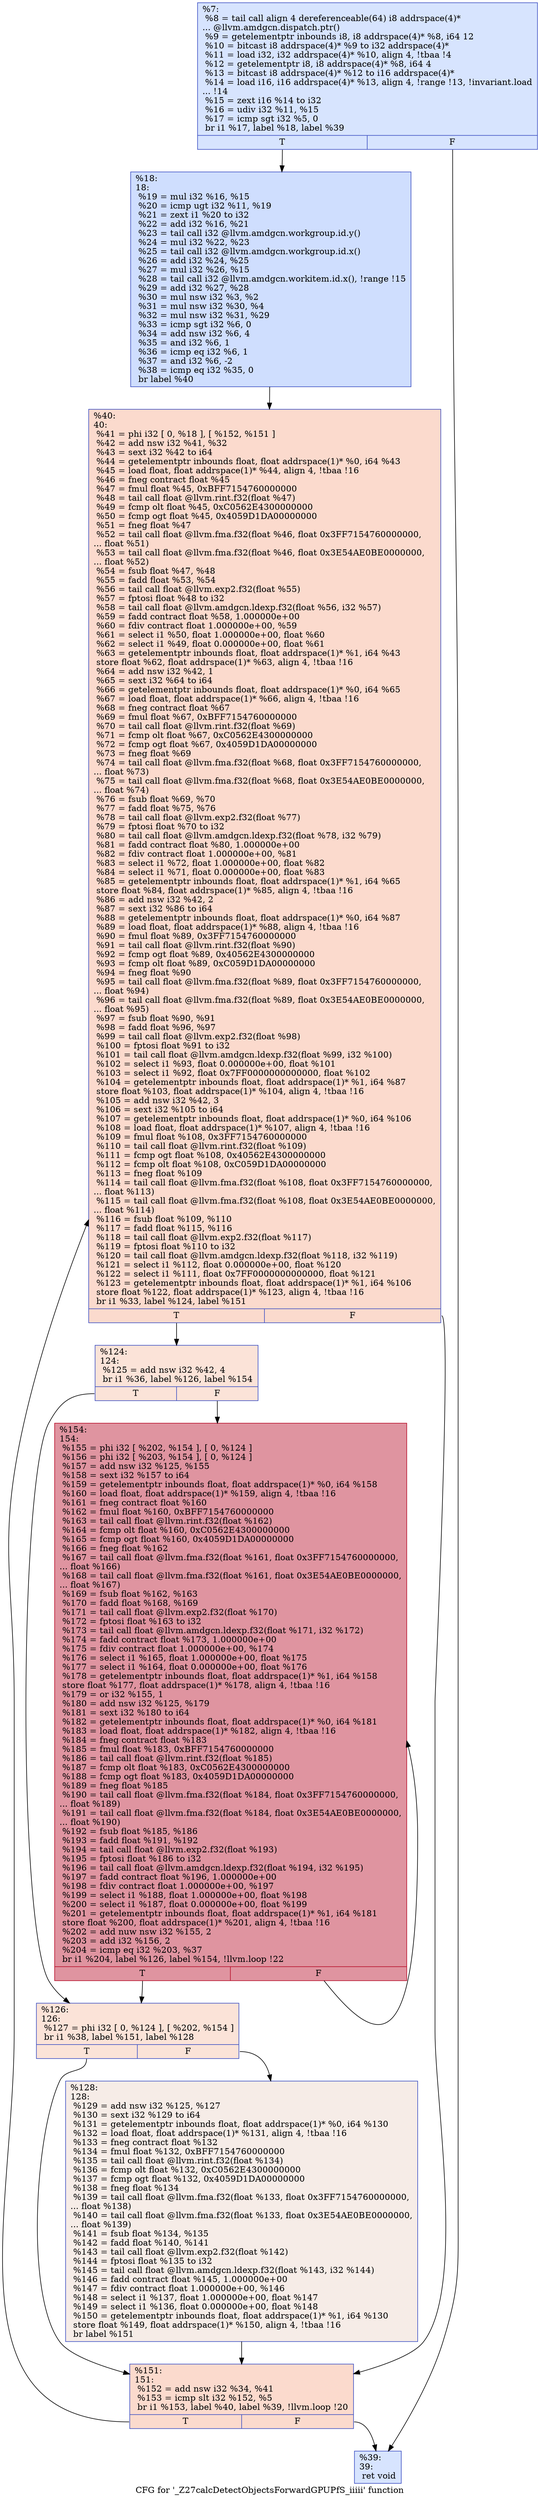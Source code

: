 digraph "CFG for '_Z27calcDetectObjectsForwardGPUPfS_iiiii' function" {
	label="CFG for '_Z27calcDetectObjectsForwardGPUPfS_iiiii' function";

	Node0x5e09ad0 [shape=record,color="#3d50c3ff", style=filled, fillcolor="#a5c3fe70",label="{%7:\l  %8 = tail call align 4 dereferenceable(64) i8 addrspace(4)*\l... @llvm.amdgcn.dispatch.ptr()\l  %9 = getelementptr inbounds i8, i8 addrspace(4)* %8, i64 12\l  %10 = bitcast i8 addrspace(4)* %9 to i32 addrspace(4)*\l  %11 = load i32, i32 addrspace(4)* %10, align 4, !tbaa !4\l  %12 = getelementptr i8, i8 addrspace(4)* %8, i64 4\l  %13 = bitcast i8 addrspace(4)* %12 to i16 addrspace(4)*\l  %14 = load i16, i16 addrspace(4)* %13, align 4, !range !13, !invariant.load\l... !14\l  %15 = zext i16 %14 to i32\l  %16 = udiv i32 %11, %15\l  %17 = icmp sgt i32 %5, 0\l  br i1 %17, label %18, label %39\l|{<s0>T|<s1>F}}"];
	Node0x5e09ad0:s0 -> Node0x5e0b7a0;
	Node0x5e09ad0:s1 -> Node0x5e0b830;
	Node0x5e0b7a0 [shape=record,color="#3d50c3ff", style=filled, fillcolor="#93b5fe70",label="{%18:\l18:                                               \l  %19 = mul i32 %16, %15\l  %20 = icmp ugt i32 %11, %19\l  %21 = zext i1 %20 to i32\l  %22 = add i32 %16, %21\l  %23 = tail call i32 @llvm.amdgcn.workgroup.id.y()\l  %24 = mul i32 %22, %23\l  %25 = tail call i32 @llvm.amdgcn.workgroup.id.x()\l  %26 = add i32 %24, %25\l  %27 = mul i32 %26, %15\l  %28 = tail call i32 @llvm.amdgcn.workitem.id.x(), !range !15\l  %29 = add i32 %27, %28\l  %30 = mul nsw i32 %3, %2\l  %31 = mul nsw i32 %30, %4\l  %32 = mul nsw i32 %31, %29\l  %33 = icmp sgt i32 %6, 0\l  %34 = add nsw i32 %6, 4\l  %35 = and i32 %6, 1\l  %36 = icmp eq i32 %6, 1\l  %37 = and i32 %6, -2\l  %38 = icmp eq i32 %35, 0\l  br label %40\l}"];
	Node0x5e0b7a0 -> Node0x5e0cb90;
	Node0x5e0b830 [shape=record,color="#3d50c3ff", style=filled, fillcolor="#a5c3fe70",label="{%39:\l39:                                               \l  ret void\l}"];
	Node0x5e0cb90 [shape=record,color="#3d50c3ff", style=filled, fillcolor="#f7ac8e70",label="{%40:\l40:                                               \l  %41 = phi i32 [ 0, %18 ], [ %152, %151 ]\l  %42 = add nsw i32 %41, %32\l  %43 = sext i32 %42 to i64\l  %44 = getelementptr inbounds float, float addrspace(1)* %0, i64 %43\l  %45 = load float, float addrspace(1)* %44, align 4, !tbaa !16\l  %46 = fneg contract float %45\l  %47 = fmul float %45, 0xBFF7154760000000\l  %48 = tail call float @llvm.rint.f32(float %47)\l  %49 = fcmp olt float %45, 0xC0562E4300000000\l  %50 = fcmp ogt float %45, 0x4059D1DA00000000\l  %51 = fneg float %47\l  %52 = tail call float @llvm.fma.f32(float %46, float 0x3FF7154760000000,\l... float %51)\l  %53 = tail call float @llvm.fma.f32(float %46, float 0x3E54AE0BE0000000,\l... float %52)\l  %54 = fsub float %47, %48\l  %55 = fadd float %53, %54\l  %56 = tail call float @llvm.exp2.f32(float %55)\l  %57 = fptosi float %48 to i32\l  %58 = tail call float @llvm.amdgcn.ldexp.f32(float %56, i32 %57)\l  %59 = fadd contract float %58, 1.000000e+00\l  %60 = fdiv contract float 1.000000e+00, %59\l  %61 = select i1 %50, float 1.000000e+00, float %60\l  %62 = select i1 %49, float 0.000000e+00, float %61\l  %63 = getelementptr inbounds float, float addrspace(1)* %1, i64 %43\l  store float %62, float addrspace(1)* %63, align 4, !tbaa !16\l  %64 = add nsw i32 %42, 1\l  %65 = sext i32 %64 to i64\l  %66 = getelementptr inbounds float, float addrspace(1)* %0, i64 %65\l  %67 = load float, float addrspace(1)* %66, align 4, !tbaa !16\l  %68 = fneg contract float %67\l  %69 = fmul float %67, 0xBFF7154760000000\l  %70 = tail call float @llvm.rint.f32(float %69)\l  %71 = fcmp olt float %67, 0xC0562E4300000000\l  %72 = fcmp ogt float %67, 0x4059D1DA00000000\l  %73 = fneg float %69\l  %74 = tail call float @llvm.fma.f32(float %68, float 0x3FF7154760000000,\l... float %73)\l  %75 = tail call float @llvm.fma.f32(float %68, float 0x3E54AE0BE0000000,\l... float %74)\l  %76 = fsub float %69, %70\l  %77 = fadd float %75, %76\l  %78 = tail call float @llvm.exp2.f32(float %77)\l  %79 = fptosi float %70 to i32\l  %80 = tail call float @llvm.amdgcn.ldexp.f32(float %78, i32 %79)\l  %81 = fadd contract float %80, 1.000000e+00\l  %82 = fdiv contract float 1.000000e+00, %81\l  %83 = select i1 %72, float 1.000000e+00, float %82\l  %84 = select i1 %71, float 0.000000e+00, float %83\l  %85 = getelementptr inbounds float, float addrspace(1)* %1, i64 %65\l  store float %84, float addrspace(1)* %85, align 4, !tbaa !16\l  %86 = add nsw i32 %42, 2\l  %87 = sext i32 %86 to i64\l  %88 = getelementptr inbounds float, float addrspace(1)* %0, i64 %87\l  %89 = load float, float addrspace(1)* %88, align 4, !tbaa !16\l  %90 = fmul float %89, 0x3FF7154760000000\l  %91 = tail call float @llvm.rint.f32(float %90)\l  %92 = fcmp ogt float %89, 0x40562E4300000000\l  %93 = fcmp olt float %89, 0xC059D1DA00000000\l  %94 = fneg float %90\l  %95 = tail call float @llvm.fma.f32(float %89, float 0x3FF7154760000000,\l... float %94)\l  %96 = tail call float @llvm.fma.f32(float %89, float 0x3E54AE0BE0000000,\l... float %95)\l  %97 = fsub float %90, %91\l  %98 = fadd float %96, %97\l  %99 = tail call float @llvm.exp2.f32(float %98)\l  %100 = fptosi float %91 to i32\l  %101 = tail call float @llvm.amdgcn.ldexp.f32(float %99, i32 %100)\l  %102 = select i1 %93, float 0.000000e+00, float %101\l  %103 = select i1 %92, float 0x7FF0000000000000, float %102\l  %104 = getelementptr inbounds float, float addrspace(1)* %1, i64 %87\l  store float %103, float addrspace(1)* %104, align 4, !tbaa !16\l  %105 = add nsw i32 %42, 3\l  %106 = sext i32 %105 to i64\l  %107 = getelementptr inbounds float, float addrspace(1)* %0, i64 %106\l  %108 = load float, float addrspace(1)* %107, align 4, !tbaa !16\l  %109 = fmul float %108, 0x3FF7154760000000\l  %110 = tail call float @llvm.rint.f32(float %109)\l  %111 = fcmp ogt float %108, 0x40562E4300000000\l  %112 = fcmp olt float %108, 0xC059D1DA00000000\l  %113 = fneg float %109\l  %114 = tail call float @llvm.fma.f32(float %108, float 0x3FF7154760000000,\l... float %113)\l  %115 = tail call float @llvm.fma.f32(float %108, float 0x3E54AE0BE0000000,\l... float %114)\l  %116 = fsub float %109, %110\l  %117 = fadd float %115, %116\l  %118 = tail call float @llvm.exp2.f32(float %117)\l  %119 = fptosi float %110 to i32\l  %120 = tail call float @llvm.amdgcn.ldexp.f32(float %118, i32 %119)\l  %121 = select i1 %112, float 0.000000e+00, float %120\l  %122 = select i1 %111, float 0x7FF0000000000000, float %121\l  %123 = getelementptr inbounds float, float addrspace(1)* %1, i64 %106\l  store float %122, float addrspace(1)* %123, align 4, !tbaa !16\l  br i1 %33, label %124, label %151\l|{<s0>T|<s1>F}}"];
	Node0x5e0cb90:s0 -> Node0x5e12360;
	Node0x5e0cb90:s1 -> Node0x5e0cd10;
	Node0x5e12360 [shape=record,color="#3d50c3ff", style=filled, fillcolor="#f6bfa670",label="{%124:\l124:                                              \l  %125 = add nsw i32 %42, 4\l  br i1 %36, label %126, label %154\l|{<s0>T|<s1>F}}"];
	Node0x5e12360:s0 -> Node0x5e124f0;
	Node0x5e12360:s1 -> Node0x5e12540;
	Node0x5e124f0 [shape=record,color="#3d50c3ff", style=filled, fillcolor="#f6bfa670",label="{%126:\l126:                                              \l  %127 = phi i32 [ 0, %124 ], [ %202, %154 ]\l  br i1 %38, label %151, label %128\l|{<s0>T|<s1>F}}"];
	Node0x5e124f0:s0 -> Node0x5e0cd10;
	Node0x5e124f0:s1 -> Node0x5e12730;
	Node0x5e12730 [shape=record,color="#3d50c3ff", style=filled, fillcolor="#ead5c970",label="{%128:\l128:                                              \l  %129 = add nsw i32 %125, %127\l  %130 = sext i32 %129 to i64\l  %131 = getelementptr inbounds float, float addrspace(1)* %0, i64 %130\l  %132 = load float, float addrspace(1)* %131, align 4, !tbaa !16\l  %133 = fneg contract float %132\l  %134 = fmul float %132, 0xBFF7154760000000\l  %135 = tail call float @llvm.rint.f32(float %134)\l  %136 = fcmp olt float %132, 0xC0562E4300000000\l  %137 = fcmp ogt float %132, 0x4059D1DA00000000\l  %138 = fneg float %134\l  %139 = tail call float @llvm.fma.f32(float %133, float 0x3FF7154760000000,\l... float %138)\l  %140 = tail call float @llvm.fma.f32(float %133, float 0x3E54AE0BE0000000,\l... float %139)\l  %141 = fsub float %134, %135\l  %142 = fadd float %140, %141\l  %143 = tail call float @llvm.exp2.f32(float %142)\l  %144 = fptosi float %135 to i32\l  %145 = tail call float @llvm.amdgcn.ldexp.f32(float %143, i32 %144)\l  %146 = fadd contract float %145, 1.000000e+00\l  %147 = fdiv contract float 1.000000e+00, %146\l  %148 = select i1 %137, float 1.000000e+00, float %147\l  %149 = select i1 %136, float 0.000000e+00, float %148\l  %150 = getelementptr inbounds float, float addrspace(1)* %1, i64 %130\l  store float %149, float addrspace(1)* %150, align 4, !tbaa !16\l  br label %151\l}"];
	Node0x5e12730 -> Node0x5e0cd10;
	Node0x5e0cd10 [shape=record,color="#3d50c3ff", style=filled, fillcolor="#f7ac8e70",label="{%151:\l151:                                              \l  %152 = add nsw i32 %34, %41\l  %153 = icmp slt i32 %152, %5\l  br i1 %153, label %40, label %39, !llvm.loop !20\l|{<s0>T|<s1>F}}"];
	Node0x5e0cd10:s0 -> Node0x5e0cb90;
	Node0x5e0cd10:s1 -> Node0x5e0b830;
	Node0x5e12540 [shape=record,color="#b70d28ff", style=filled, fillcolor="#b70d2870",label="{%154:\l154:                                              \l  %155 = phi i32 [ %202, %154 ], [ 0, %124 ]\l  %156 = phi i32 [ %203, %154 ], [ 0, %124 ]\l  %157 = add nsw i32 %125, %155\l  %158 = sext i32 %157 to i64\l  %159 = getelementptr inbounds float, float addrspace(1)* %0, i64 %158\l  %160 = load float, float addrspace(1)* %159, align 4, !tbaa !16\l  %161 = fneg contract float %160\l  %162 = fmul float %160, 0xBFF7154760000000\l  %163 = tail call float @llvm.rint.f32(float %162)\l  %164 = fcmp olt float %160, 0xC0562E4300000000\l  %165 = fcmp ogt float %160, 0x4059D1DA00000000\l  %166 = fneg float %162\l  %167 = tail call float @llvm.fma.f32(float %161, float 0x3FF7154760000000,\l... float %166)\l  %168 = tail call float @llvm.fma.f32(float %161, float 0x3E54AE0BE0000000,\l... float %167)\l  %169 = fsub float %162, %163\l  %170 = fadd float %168, %169\l  %171 = tail call float @llvm.exp2.f32(float %170)\l  %172 = fptosi float %163 to i32\l  %173 = tail call float @llvm.amdgcn.ldexp.f32(float %171, i32 %172)\l  %174 = fadd contract float %173, 1.000000e+00\l  %175 = fdiv contract float 1.000000e+00, %174\l  %176 = select i1 %165, float 1.000000e+00, float %175\l  %177 = select i1 %164, float 0.000000e+00, float %176\l  %178 = getelementptr inbounds float, float addrspace(1)* %1, i64 %158\l  store float %177, float addrspace(1)* %178, align 4, !tbaa !16\l  %179 = or i32 %155, 1\l  %180 = add nsw i32 %125, %179\l  %181 = sext i32 %180 to i64\l  %182 = getelementptr inbounds float, float addrspace(1)* %0, i64 %181\l  %183 = load float, float addrspace(1)* %182, align 4, !tbaa !16\l  %184 = fneg contract float %183\l  %185 = fmul float %183, 0xBFF7154760000000\l  %186 = tail call float @llvm.rint.f32(float %185)\l  %187 = fcmp olt float %183, 0xC0562E4300000000\l  %188 = fcmp ogt float %183, 0x4059D1DA00000000\l  %189 = fneg float %185\l  %190 = tail call float @llvm.fma.f32(float %184, float 0x3FF7154760000000,\l... float %189)\l  %191 = tail call float @llvm.fma.f32(float %184, float 0x3E54AE0BE0000000,\l... float %190)\l  %192 = fsub float %185, %186\l  %193 = fadd float %191, %192\l  %194 = tail call float @llvm.exp2.f32(float %193)\l  %195 = fptosi float %186 to i32\l  %196 = tail call float @llvm.amdgcn.ldexp.f32(float %194, i32 %195)\l  %197 = fadd contract float %196, 1.000000e+00\l  %198 = fdiv contract float 1.000000e+00, %197\l  %199 = select i1 %188, float 1.000000e+00, float %198\l  %200 = select i1 %187, float 0.000000e+00, float %199\l  %201 = getelementptr inbounds float, float addrspace(1)* %1, i64 %181\l  store float %200, float addrspace(1)* %201, align 4, !tbaa !16\l  %202 = add nuw nsw i32 %155, 2\l  %203 = add i32 %156, 2\l  %204 = icmp eq i32 %203, %37\l  br i1 %204, label %126, label %154, !llvm.loop !22\l|{<s0>T|<s1>F}}"];
	Node0x5e12540:s0 -> Node0x5e124f0;
	Node0x5e12540:s1 -> Node0x5e12540;
}
